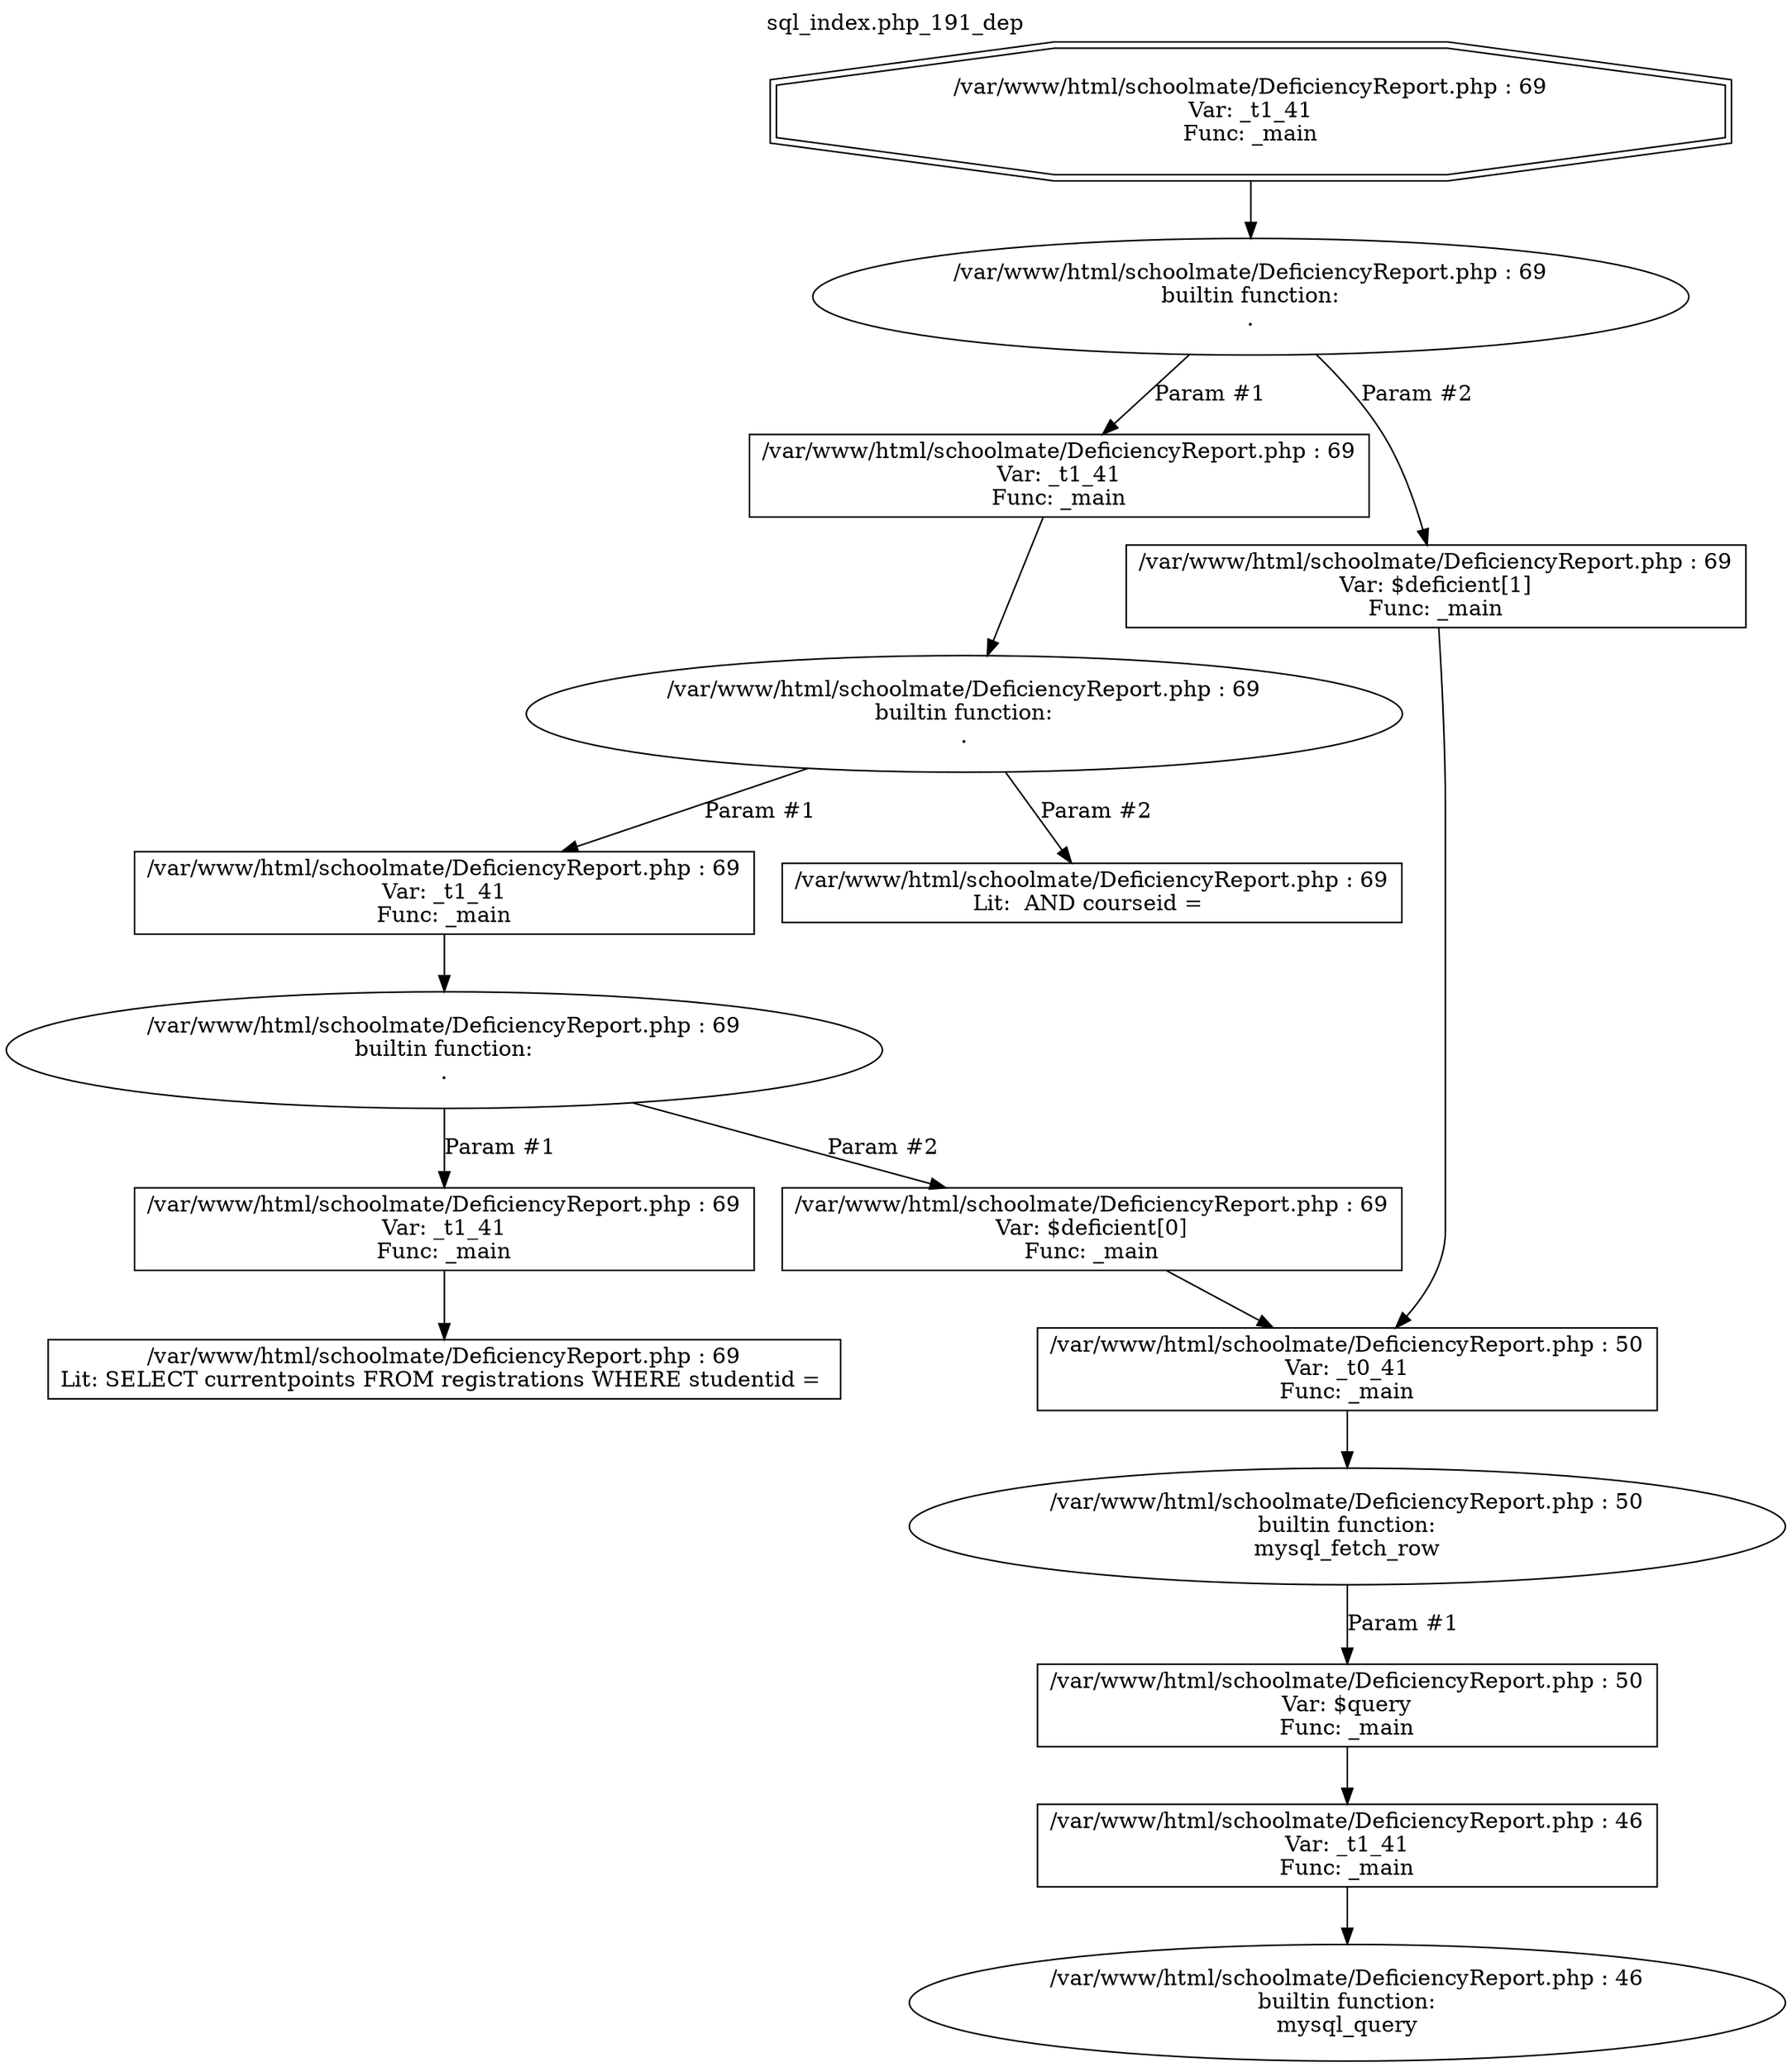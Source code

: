 digraph cfg {
  label="sql_index.php_191_dep";
  labelloc=t;
  n1 [shape=doubleoctagon, label="/var/www/html/schoolmate/DeficiencyReport.php : 69\nVar: _t1_41\nFunc: _main\n"];
  n2 [shape=ellipse, label="/var/www/html/schoolmate/DeficiencyReport.php : 69\nbuiltin function:\n.\n"];
  n3 [shape=box, label="/var/www/html/schoolmate/DeficiencyReport.php : 69\nVar: _t1_41\nFunc: _main\n"];
  n4 [shape=ellipse, label="/var/www/html/schoolmate/DeficiencyReport.php : 69\nbuiltin function:\n.\n"];
  n5 [shape=box, label="/var/www/html/schoolmate/DeficiencyReport.php : 69\nVar: _t1_41\nFunc: _main\n"];
  n6 [shape=ellipse, label="/var/www/html/schoolmate/DeficiencyReport.php : 69\nbuiltin function:\n.\n"];
  n7 [shape=box, label="/var/www/html/schoolmate/DeficiencyReport.php : 69\nVar: _t1_41\nFunc: _main\n"];
  n8 [shape=box, label="/var/www/html/schoolmate/DeficiencyReport.php : 69\nLit: SELECT currentpoints FROM registrations WHERE studentid = \n"];
  n9 [shape=box, label="/var/www/html/schoolmate/DeficiencyReport.php : 69\nVar: $deficient[0]\nFunc: _main\n"];
  n10 [shape=box, label="/var/www/html/schoolmate/DeficiencyReport.php : 50\nVar: _t0_41\nFunc: _main\n"];
  n11 [shape=ellipse, label="/var/www/html/schoolmate/DeficiencyReport.php : 50\nbuiltin function:\nmysql_fetch_row\n"];
  n12 [shape=box, label="/var/www/html/schoolmate/DeficiencyReport.php : 50\nVar: $query\nFunc: _main\n"];
  n13 [shape=box, label="/var/www/html/schoolmate/DeficiencyReport.php : 46\nVar: _t1_41\nFunc: _main\n"];
  n14 [shape=ellipse, label="/var/www/html/schoolmate/DeficiencyReport.php : 46\nbuiltin function:\nmysql_query\n"];
  n15 [shape=box, label="/var/www/html/schoolmate/DeficiencyReport.php : 69\nLit:  AND courseid = \n"];
  n16 [shape=box, label="/var/www/html/schoolmate/DeficiencyReport.php : 69\nVar: $deficient[1]\nFunc: _main\n"];
  n1 -> n2;
  n3 -> n4;
  n5 -> n6;
  n7 -> n8;
  n6 -> n7[label="Param #1"];
  n6 -> n9[label="Param #2"];
  n10 -> n11;
  n13 -> n14;
  n12 -> n13;
  n11 -> n12[label="Param #1"];
  n9 -> n10;
  n4 -> n5[label="Param #1"];
  n4 -> n15[label="Param #2"];
  n2 -> n3[label="Param #1"];
  n2 -> n16[label="Param #2"];
  n16 -> n10;
}
